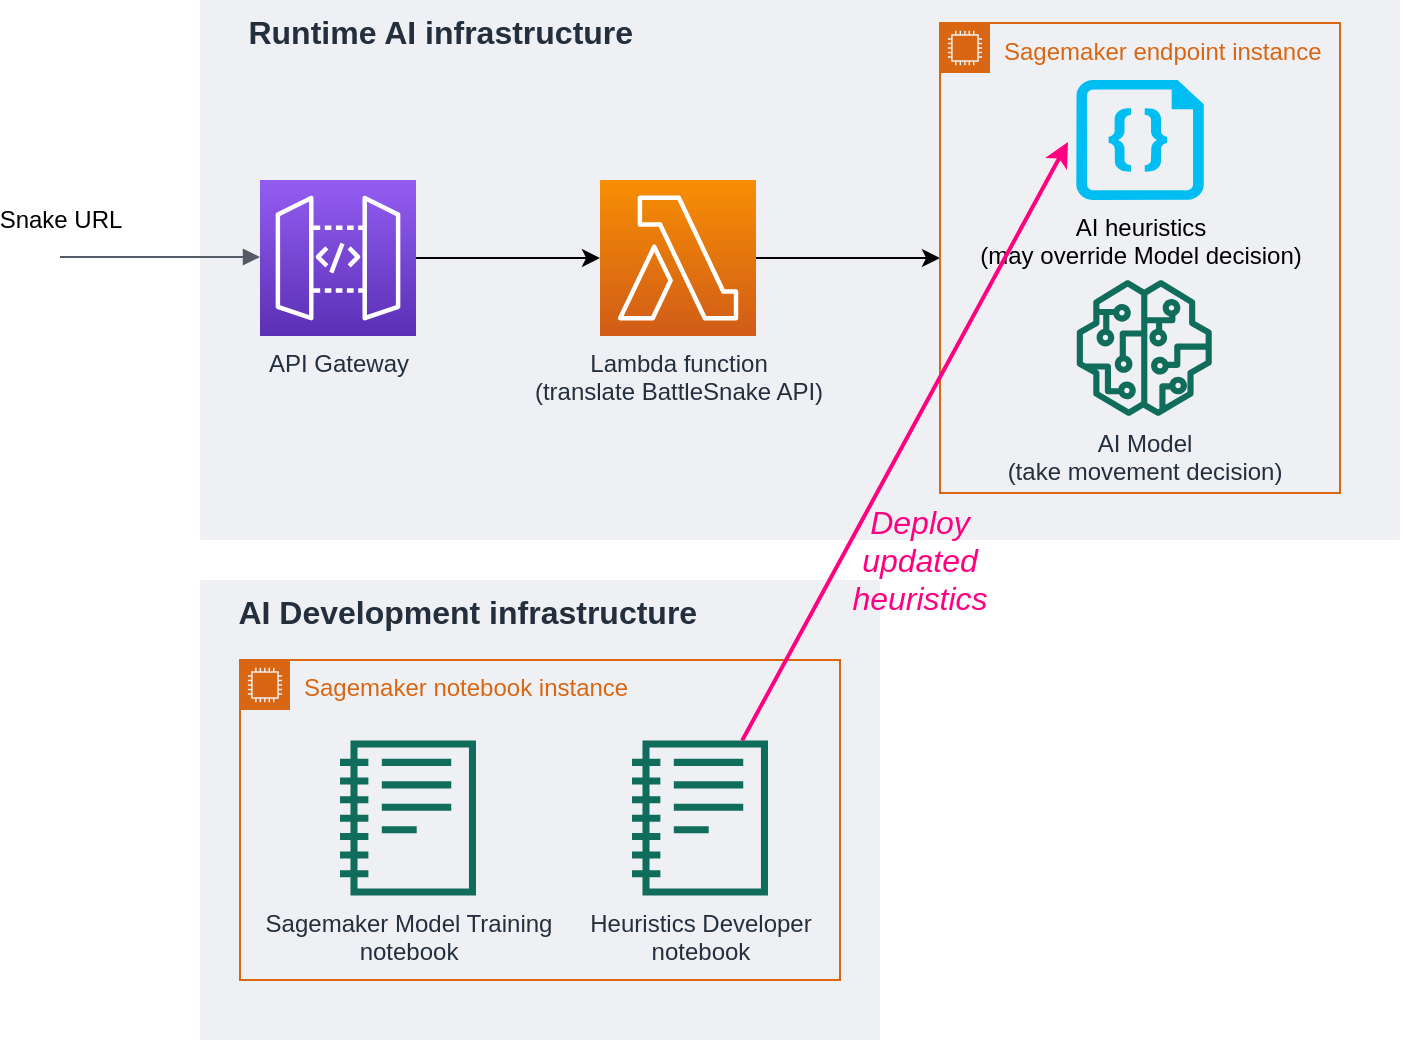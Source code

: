<mxfile version="12.4.8" type="device"><diagram id="ZzVT74-ySy08plrz5gIh" name="Page-1"><mxGraphModel dx="742" dy="442" grid="1" gridSize="10" guides="0" tooltips="1" connect="0" arrows="1" fold="1" page="1" pageScale="1" pageWidth="850" pageHeight="1100" math="0" shadow="0"><root><mxCell id="0"/><mxCell id="1" parent="0"/><mxCell id="iQdm61aBHo55me-ZSA1G-16" value="    AI Development infrastructure" style="fillColor=#EFF0F3;strokeColor=none;dashed=0;verticalAlign=top;fontStyle=1;fontColor=#232F3D;align=left;fontSize=16;" vertex="1" parent="1"><mxGeometry x="160" y="350" width="340" height="230" as="geometry"/></mxCell><mxCell id="iQdm61aBHo55me-ZSA1G-15" value="     Runtime AI infrastructure" style="fillColor=#EFF0F3;strokeColor=none;dashed=0;verticalAlign=top;fontStyle=1;fontColor=#232F3D;align=left;fontSize=16;" vertex="1" parent="1"><mxGeometry x="160" y="60" width="600" height="270" as="geometry"/></mxCell><mxCell id="iQdm61aBHo55me-ZSA1G-7" value="Sagemaker notebook instance" style="points=[[0,0],[0.25,0],[0.5,0],[0.75,0],[1,0],[1,0.25],[1,0.5],[1,0.75],[1,1],[0.75,1],[0.5,1],[0.25,1],[0,1],[0,0.75],[0,0.5],[0,0.25]];outlineConnect=0;gradientColor=none;html=1;whiteSpace=wrap;fontSize=12;fontStyle=0;shape=mxgraph.aws4.group;grIcon=mxgraph.aws4.group_ec2_instance_contents;strokeColor=#D86613;fillColor=none;verticalAlign=top;align=left;spacingLeft=30;fontColor=#D86613;dashed=0;" vertex="1" parent="1"><mxGeometry x="180" y="390" width="300" height="160" as="geometry"/></mxCell><mxCell id="iQdm61aBHo55me-ZSA1G-3" style="edgeStyle=orthogonalEdgeStyle;rounded=0;orthogonalLoop=1;jettySize=auto;html=1;entryX=0;entryY=0.5;entryDx=0;entryDy=0;" edge="1" parent="1" source="7L7diPhrWa-rquCVVhbz-1" target="iQdm61aBHo55me-ZSA1G-1"><mxGeometry relative="1" as="geometry"/></mxCell><mxCell id="7L7diPhrWa-rquCVVhbz-1" value="Lambda function&lt;br&gt;(translate BattleSnake API)" style="outlineConnect=0;fontColor=#232F3E;gradientColor=#F78E04;gradientDirection=north;fillColor=#D05C17;strokeColor=#ffffff;dashed=0;verticalLabelPosition=bottom;verticalAlign=top;align=center;html=1;fontSize=12;fontStyle=0;aspect=fixed;shape=mxgraph.aws4.resourceIcon;resIcon=mxgraph.aws4.lambda;" parent="1" vertex="1"><mxGeometry x="360" y="150" width="78" height="78" as="geometry"/></mxCell><mxCell id="7L7diPhrWa-rquCVVhbz-3" style="edgeStyle=orthogonalEdgeStyle;rounded=0;orthogonalLoop=1;jettySize=auto;html=1;" parent="1" source="7L7diPhrWa-rquCVVhbz-2" target="7L7diPhrWa-rquCVVhbz-1" edge="1"><mxGeometry relative="1" as="geometry"/></mxCell><mxCell id="7L7diPhrWa-rquCVVhbz-2" value="API Gateway" style="outlineConnect=0;fontColor=#232F3E;gradientColor=#945DF2;gradientDirection=north;fillColor=#5A30B5;strokeColor=#ffffff;dashed=0;verticalLabelPosition=bottom;verticalAlign=top;align=center;html=1;fontSize=12;fontStyle=0;aspect=fixed;shape=mxgraph.aws4.resourceIcon;resIcon=mxgraph.aws4.api_gateway;" parent="1" vertex="1"><mxGeometry x="190" y="150" width="78" height="78" as="geometry"/></mxCell><mxCell id="7L7diPhrWa-rquCVVhbz-4" value="" style="edgeStyle=orthogonalEdgeStyle;html=1;endArrow=block;elbow=vertical;startArrow=none;endFill=1;strokeColor=#545B64;rounded=0;" parent="1" edge="1"><mxGeometry width="100" relative="1" as="geometry"><mxPoint x="90" y="188.5" as="sourcePoint"/><mxPoint x="190" y="188.5" as="targetPoint"/></mxGeometry></mxCell><mxCell id="7L7diPhrWa-rquCVVhbz-5" value="Snake URL" style="text;html=1;align=center;verticalAlign=middle;resizable=0;points=[];labelBackgroundColor=#ffffff;" parent="7L7diPhrWa-rquCVVhbz-4" vertex="1" connectable="0"><mxGeometry x="-0.54" y="4" relative="1" as="geometry"><mxPoint x="-23" y="-14.5" as="offset"/></mxGeometry></mxCell><mxCell id="iQdm61aBHo55me-ZSA1G-1" value="Sagemaker endpoint instance" style="points=[[0,0],[0.25,0],[0.5,0],[0.75,0],[1,0],[1,0.25],[1,0.5],[1,0.75],[1,1],[0.75,1],[0.5,1],[0.25,1],[0,1],[0,0.75],[0,0.5],[0,0.25]];outlineConnect=0;gradientColor=none;html=1;whiteSpace=wrap;fontSize=12;fontStyle=0;shape=mxgraph.aws4.group;grIcon=mxgraph.aws4.group_ec2_instance_contents;strokeColor=#D86613;fillColor=none;verticalAlign=top;align=left;spacingLeft=30;fontColor=#D86613;dashed=0;" vertex="1" parent="1"><mxGeometry x="530" y="71.5" width="200" height="235" as="geometry"/></mxCell><mxCell id="iQdm61aBHo55me-ZSA1G-4" value="AI Model&lt;br&gt;(take movement decision)" style="outlineConnect=0;fontColor=#232F3E;gradientColor=none;fillColor=#116D5B;strokeColor=none;dashed=0;verticalLabelPosition=bottom;verticalAlign=top;align=center;html=1;fontSize=12;fontStyle=0;aspect=fixed;pointerEvents=1;shape=mxgraph.aws4.sagemaker_model;" vertex="1" parent="1"><mxGeometry x="598.13" y="200" width="68" height="68" as="geometry"/></mxCell><mxCell id="iQdm61aBHo55me-ZSA1G-5" value="Heuristics Developer&lt;br&gt;notebook" style="outlineConnect=0;fontColor=#232F3E;gradientColor=none;fillColor=#116D5B;strokeColor=none;dashed=0;verticalLabelPosition=bottom;verticalAlign=top;align=center;html=1;fontSize=12;fontStyle=0;aspect=fixed;pointerEvents=1;shape=mxgraph.aws4.sagemaker_notebook;" vertex="1" parent="1"><mxGeometry x="376" y="430" width="68" height="78" as="geometry"/></mxCell><mxCell id="iQdm61aBHo55me-ZSA1G-6" value="AI heuristics&lt;br&gt;(may override Model decision)" style="verticalLabelPosition=bottom;html=1;verticalAlign=top;align=center;strokeColor=none;fillColor=#00BEF2;shape=mxgraph.azure.code_file;pointerEvents=1;" vertex="1" parent="1"><mxGeometry x="598.13" y="100" width="63.75" height="60" as="geometry"/></mxCell><mxCell id="iQdm61aBHo55me-ZSA1G-8" value="Sagemaker Model Training&lt;br&gt;notebook" style="outlineConnect=0;fontColor=#232F3E;gradientColor=none;fillColor=#116D5B;strokeColor=none;dashed=0;verticalLabelPosition=bottom;verticalAlign=top;align=center;html=1;fontSize=12;fontStyle=0;aspect=fixed;pointerEvents=1;shape=mxgraph.aws4.sagemaker_notebook;" vertex="1" parent="1"><mxGeometry x="230" y="430" width="68" height="78" as="geometry"/></mxCell><mxCell id="iQdm61aBHo55me-ZSA1G-26" value="" style="endArrow=classic;html=1;labelBackgroundColor=none;strokeColor=#ff0080;strokeWidth=2;fontSize=16;fontColor=#ff0080;entryX=-0.065;entryY=0.517;entryDx=0;entryDy=0;entryPerimeter=0;" edge="1" parent="1" source="iQdm61aBHo55me-ZSA1G-5" target="iQdm61aBHo55me-ZSA1G-6"><mxGeometry width="50" height="50" relative="1" as="geometry"><mxPoint x="650" y="430" as="sourcePoint"/><mxPoint x="700" y="380" as="targetPoint"/></mxGeometry></mxCell><mxCell id="iQdm61aBHo55me-ZSA1G-27" value="Deploy updated heuristics" style="text;html=1;strokeColor=none;fillColor=none;align=center;verticalAlign=middle;whiteSpace=wrap;rounded=0;fontSize=16;fontColor=#ff0080;fontStyle=2" vertex="1" parent="1"><mxGeometry x="500" y="330" width="40" height="20" as="geometry"/></mxCell></root></mxGraphModel></diagram></mxfile>